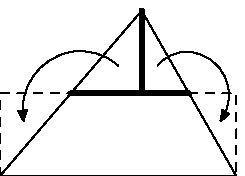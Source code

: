 

beginfig(1);

u := 3cm;
pair A, B, C, K, L, M, N, E;

A = (0,0);
B = (1u, 0);
C = (.6u, .7u);

L = .5[A, C];
N = .5[B, C];
M = whatever[L, N];
M-C = whatever * ((A-B) rotated 90);
K-L = L-M;
E-N = N-M;

drawarrow ((C+M+L)/3)..(.5[C,K])..((A+K+L)/3);
drawarrow ((C+M+N)/3)..(.5[C,E])..((B+E+N)/3);
draw A--B--C--A;
draw A--K--L dashed evenly; draw N--E--B dashed evenly;
pickup pencircle scaled 2pt;
draw L--N; draw M--C;

endfig;

beginfig(2);

u := 4cm;
pair A, B, C, K, L, M, N, E;
pair CC, KK, LL, MM, NN, EE;

A = (.07u,.6u);
B = (1u, 0);
C = (.8u, .7u);

L = .5[A, C];
N = .5[B, C];
M = whatever[L, N];
M-C = whatever * ((A-B) rotated 90);
K-L = L-M;
E-N = N-M;

drawarrow ((C+M+L)/3)..(.5[C,K])..((A+K+L)/3);
drawarrow ((C+M+N)/3)..(.5[C,E])..((B+E+N)/3);
draw A--B--C--A;
draw A--K--L dashed evenly; draw N--E--B dashed evenly;
pickup pencircle scaled 2pt;
draw L--N; draw M--C;
pickup defaultpen;

CC = (0, 0);

LL = .5[A, CC];
NN = .5[B, CC];
MM = whatever[LL, NN];
MM-CC = whatever * ((A-B) rotated 90);
KK-LL = LL-MM;
EE-NN = NN-MM;

drawarrow ((CC+MM+LL)/3)..(.8[CC,KK])..((A+KK+LL)/3);
drawarrow ((CC+MM+NN)/3)..(.5[CC,EE])..((B+EE+NN)/3);
draw A--B--CC--A;
draw A--KK--LL dashed evenly; draw NN--EE--B dashed evenly;
pickup pencircle scaled 2pt;
draw LL--NN; draw MM--CC;

endfig;


end.